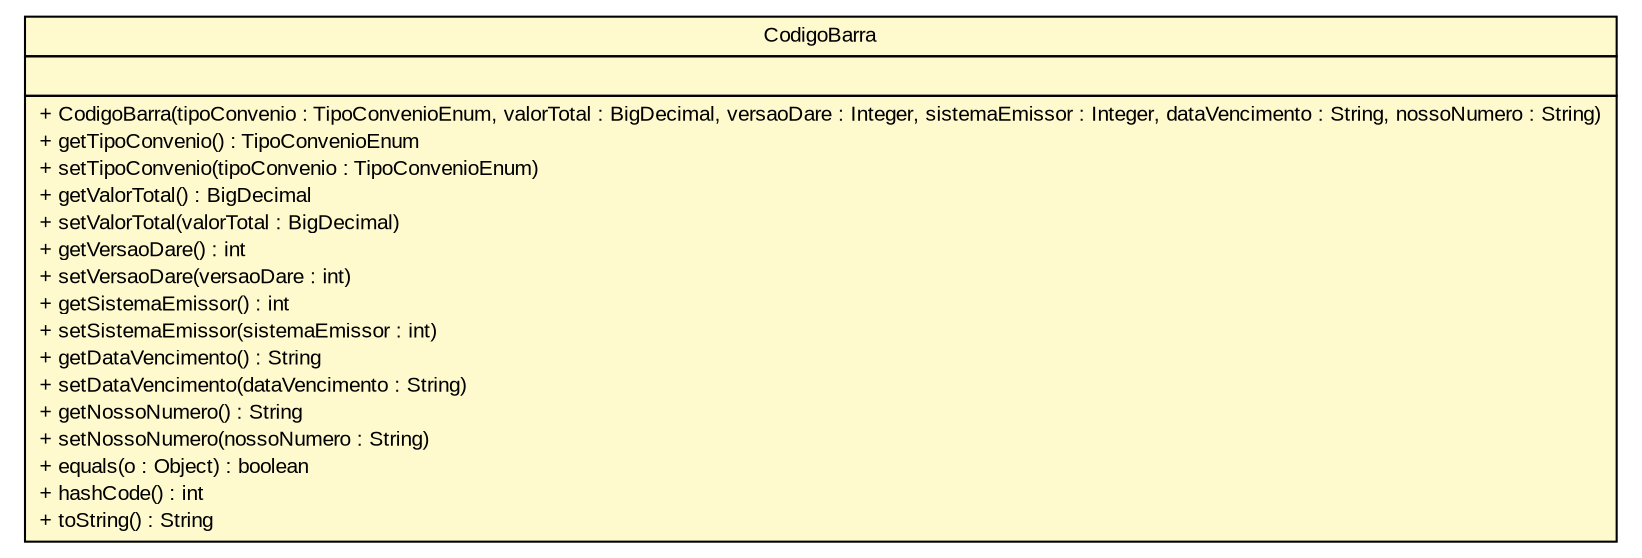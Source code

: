 #!/usr/local/bin/dot
#
# Class diagram 
# Generated by UMLGraph version R5_6 (http://www.umlgraph.org/)
#

digraph G {
	edge [fontname="arial",fontsize=10,labelfontname="arial",labelfontsize=10];
	node [fontname="arial",fontsize=10,shape=plaintext];
	nodesep=0.25;
	ranksep=0.5;
	// br.gov.to.sefaz.arr.processamento.domain.detalhe.arrecadacao.CodigoBarra
	c35797 [label=<<table title="br.gov.to.sefaz.arr.processamento.domain.detalhe.arrecadacao.CodigoBarra" border="0" cellborder="1" cellspacing="0" cellpadding="2" port="p" bgcolor="lemonChiffon" href="./CodigoBarra.html">
		<tr><td><table border="0" cellspacing="0" cellpadding="1">
<tr><td align="center" balign="center"> CodigoBarra </td></tr>
		</table></td></tr>
		<tr><td><table border="0" cellspacing="0" cellpadding="1">
<tr><td align="left" balign="left">  </td></tr>
		</table></td></tr>
		<tr><td><table border="0" cellspacing="0" cellpadding="1">
<tr><td align="left" balign="left"> + CodigoBarra(tipoConvenio : TipoConvenioEnum, valorTotal : BigDecimal, versaoDare : Integer, sistemaEmissor : Integer, dataVencimento : String, nossoNumero : String) </td></tr>
<tr><td align="left" balign="left"> + getTipoConvenio() : TipoConvenioEnum </td></tr>
<tr><td align="left" balign="left"> + setTipoConvenio(tipoConvenio : TipoConvenioEnum) </td></tr>
<tr><td align="left" balign="left"> + getValorTotal() : BigDecimal </td></tr>
<tr><td align="left" balign="left"> + setValorTotal(valorTotal : BigDecimal) </td></tr>
<tr><td align="left" balign="left"> + getVersaoDare() : int </td></tr>
<tr><td align="left" balign="left"> + setVersaoDare(versaoDare : int) </td></tr>
<tr><td align="left" balign="left"> + getSistemaEmissor() : int </td></tr>
<tr><td align="left" balign="left"> + setSistemaEmissor(sistemaEmissor : int) </td></tr>
<tr><td align="left" balign="left"> + getDataVencimento() : String </td></tr>
<tr><td align="left" balign="left"> + setDataVencimento(dataVencimento : String) </td></tr>
<tr><td align="left" balign="left"> + getNossoNumero() : String </td></tr>
<tr><td align="left" balign="left"> + setNossoNumero(nossoNumero : String) </td></tr>
<tr><td align="left" balign="left"> + equals(o : Object) : boolean </td></tr>
<tr><td align="left" balign="left"> + hashCode() : int </td></tr>
<tr><td align="left" balign="left"> + toString() : String </td></tr>
		</table></td></tr>
		</table>>, URL="./CodigoBarra.html", fontname="arial", fontcolor="black", fontsize=10.0];
}


